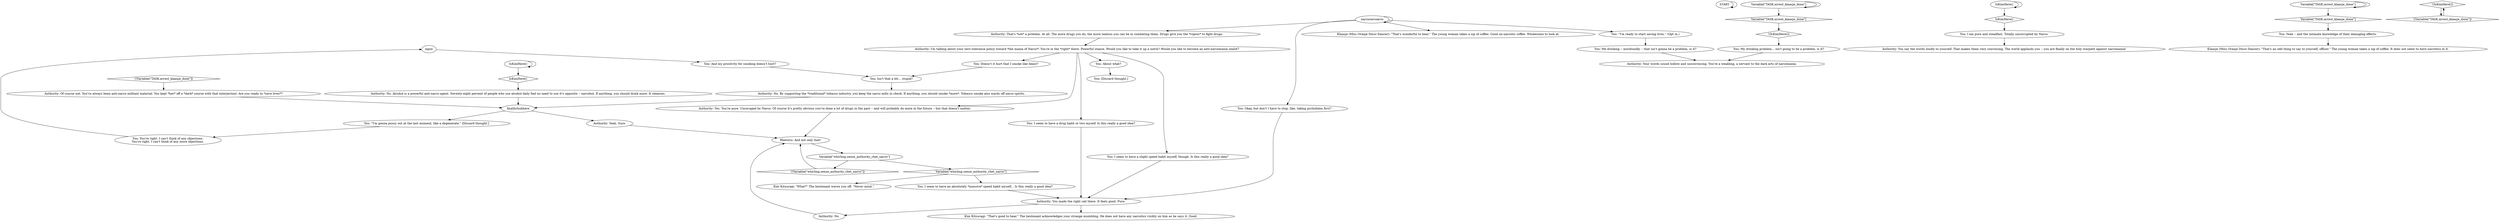 # WHIRLING F3 ORB / narcomania afterthought
# narcomania afterthought
# ==================================================
digraph G {
	  0 [label="START"];
	  1 [label="input"];
	  2 [label="Authority: Of course not. You've always been anti-narco militant material. You kept *her* off a *dark* course with that interjection! Are you ready to *save lives*?"];
	  3 [label="Klaasje (Miss Oranje Disco Dancer): \"That's wonderful to hear.\" The young woman takes a sip of coffee. Good un-narcotic coffee. Wholesome to look at."];
	  4 [label="You: And my proclivity for smoking doesn't hurt?"];
	  5 [label="Authority: You made the right call there. It feels good. Pure."];
	  6 [label="Authority: That's *not* a problem. At all. The more drugs you do, the more zealous you can be in combating them. Drugs give you the *vigour* to fight drugs."];
	  7 [label="You: Doesn't it hurt that I smoke like beast?"];
	  8 [label="You: I seem to have an absolutely *massive* speed habit myself... Is this really a good idea?"];
	  9 [label="You: Isn't that a bit... stupid?"];
	  10 [label="Authority: No. By supporting the *traditional* tobacco industry, you keep the narco mills in check. If anything, you should smoke *more*. Tobacco smoke also wards off narco spirits."];
	  11 [label="Authority: No."];
	  12 [label="You: About what?"];
	  13 [label="You: I am pure and steadfast. Totally uncorrupted by Narco."];
	  14 [label="Kim Kitsuragi: \"What?\" The lieutenant waves you off. \"Never mind.\""];
	  15 [label="You: Yeah -- and the intimate knowledge of their damaging effects."];
	  16 [label="Authority: Your words sound hollow and unconvincing. You're a weakling, a servant to the dark arts of narcomania."];
	  17 [label="Authority: No. Alcohol is a powerful anti-narco agent. Seventy-eight percent of people who use alcohol daily feel no need to use it's opposite -- narcohol. If anything, you should drink more. It cleanses."];
	  18 [label="Kim Kitsuragi: \"That's good to hear.\" The lieutenant acknowledges your strange mumbling. He does not have any narcotics visibly on him as he says it. Good."];
	  19 [label="You: [Discard thought.]"];
	  20 [label="Authority: I'm talking about your zero tolerance policy toward *the mania of Narco*! You're in the *right* there. Powerful stance. Would you like to take it up a notch? Would you like to become an anti-narcomania zealot?"];
	  21 [label="Rhetoric: And not only that!"];
	  22 [label="narcocarcoarco"];
	  23 [label="You: Me drinking -- moribundly -- that isn't gonna be a problem, is it?"];
	  24 [label="IsKimHere()"];
	  25 [label="IsKimHere()", shape=diamond];
	  26 [label="!(IsKimHere())", shape=diamond];
	  27 [label="Klaasje (Miss Oranje Disco Dancer): \"That's an odd thing to say to yourself, officer.\" The young woman takes a sip of coffee. It does not seem to have narcotics in it."];
	  28 [label="Authority: Yeah. Sure."];
	  29 [label="You: \"I'm ready to start saving lives.\" (Opt in.)"];
	  30 [label="You: You're right. I can't think of any objections.\nYou're right. I can't think of any more objections."];
	  31 [label="IsKimHere()"];
	  32 [label="IsKimHere()", shape=diamond];
	  33 [label="!(IsKimHere())", shape=diamond];
	  34 [label="Authority: You say the words loudly to yourself. That makes them very convincing. The world applauds you -- you are finally on the holy warpath against narcomania!"];
	  35 [label="Authority: Yes. You're pure. Unravaged by Narco. Of course it's pretty obvious you've done a lot of drugs in the past -- and will probably do more in the future -- but that doesn't matter."];
	  36 [label="You: I seem to have a slight speed habit myself, though. Is this really a good idea?"];
	  37 [label="You: Okay, but don't I have to stop, like, taking pyrholidon first?"];
	  38 [label="You: My drinking problem... isn't going to be a problem, is it?"];
	  39 [label="Variable[\"TASK.arrest_klaasje_done\"]"];
	  40 [label="Variable[\"TASK.arrest_klaasje_done\"]", shape=diamond];
	  41 [label="!(Variable[\"TASK.arrest_klaasje_done\"])", shape=diamond];
	  42 [label="Variable[\"TASK.arrest_klaasje_done\"]"];
	  43 [label="Variable[\"TASK.arrest_klaasje_done\"]", shape=diamond];
	  44 [label="!(Variable[\"TASK.arrest_klaasje_done\"])", shape=diamond];
	  45 [label="You: \"I'm gonna pussy out at the last moment, like a degenerate.\" [Discard thought.]"];
	  46 [label="You: I seem to have a drug habit or two myself. Is this really a good idea?"];
	  47 [label="Variable[\"whirling.sense_authority_rhet_narco\"]"];
	  48 [label="Variable[\"whirling.sense_authority_rhet_narco\"]", shape=diamond];
	  49 [label="!(Variable[\"whirling.sense_authority_rhet_narco\"])", shape=diamond];
	  50 [label="finalityhubhere"];
	  0 -> 0
	  1 -> 4
	  2 -> 50
	  4 -> 9
	  5 -> 18
	  5 -> 11
	  6 -> 20
	  7 -> 9
	  8 -> 5
	  9 -> 10
	  10 -> 50
	  11 -> 21
	  12 -> 19
	  13 -> 34
	  15 -> 27
	  17 -> 50
	  20 -> 35
	  20 -> 36
	  20 -> 7
	  20 -> 12
	  20 -> 46
	  21 -> 47
	  22 -> 3
	  22 -> 37
	  22 -> 6
	  22 -> 22
	  22 -> 29
	  23 -> 16
	  24 -> 24
	  24 -> 25
	  25 -> 17
	  26 -> 41
	  28 -> 21
	  29 -> 23
	  30 -> 1
	  31 -> 32
	  31 -> 31
	  32 -> 13
	  33 -> 38
	  35 -> 21
	  36 -> 5
	  37 -> 5
	  38 -> 16
	  39 -> 40
	  39 -> 39
	  40 -> 15
	  41 -> 26
	  42 -> 42
	  42 -> 43
	  43 -> 33
	  44 -> 2
	  45 -> 30
	  46 -> 5
	  47 -> 48
	  47 -> 49
	  48 -> 8
	  48 -> 14
	  49 -> 21
	  50 -> 28
	  50 -> 45
}

